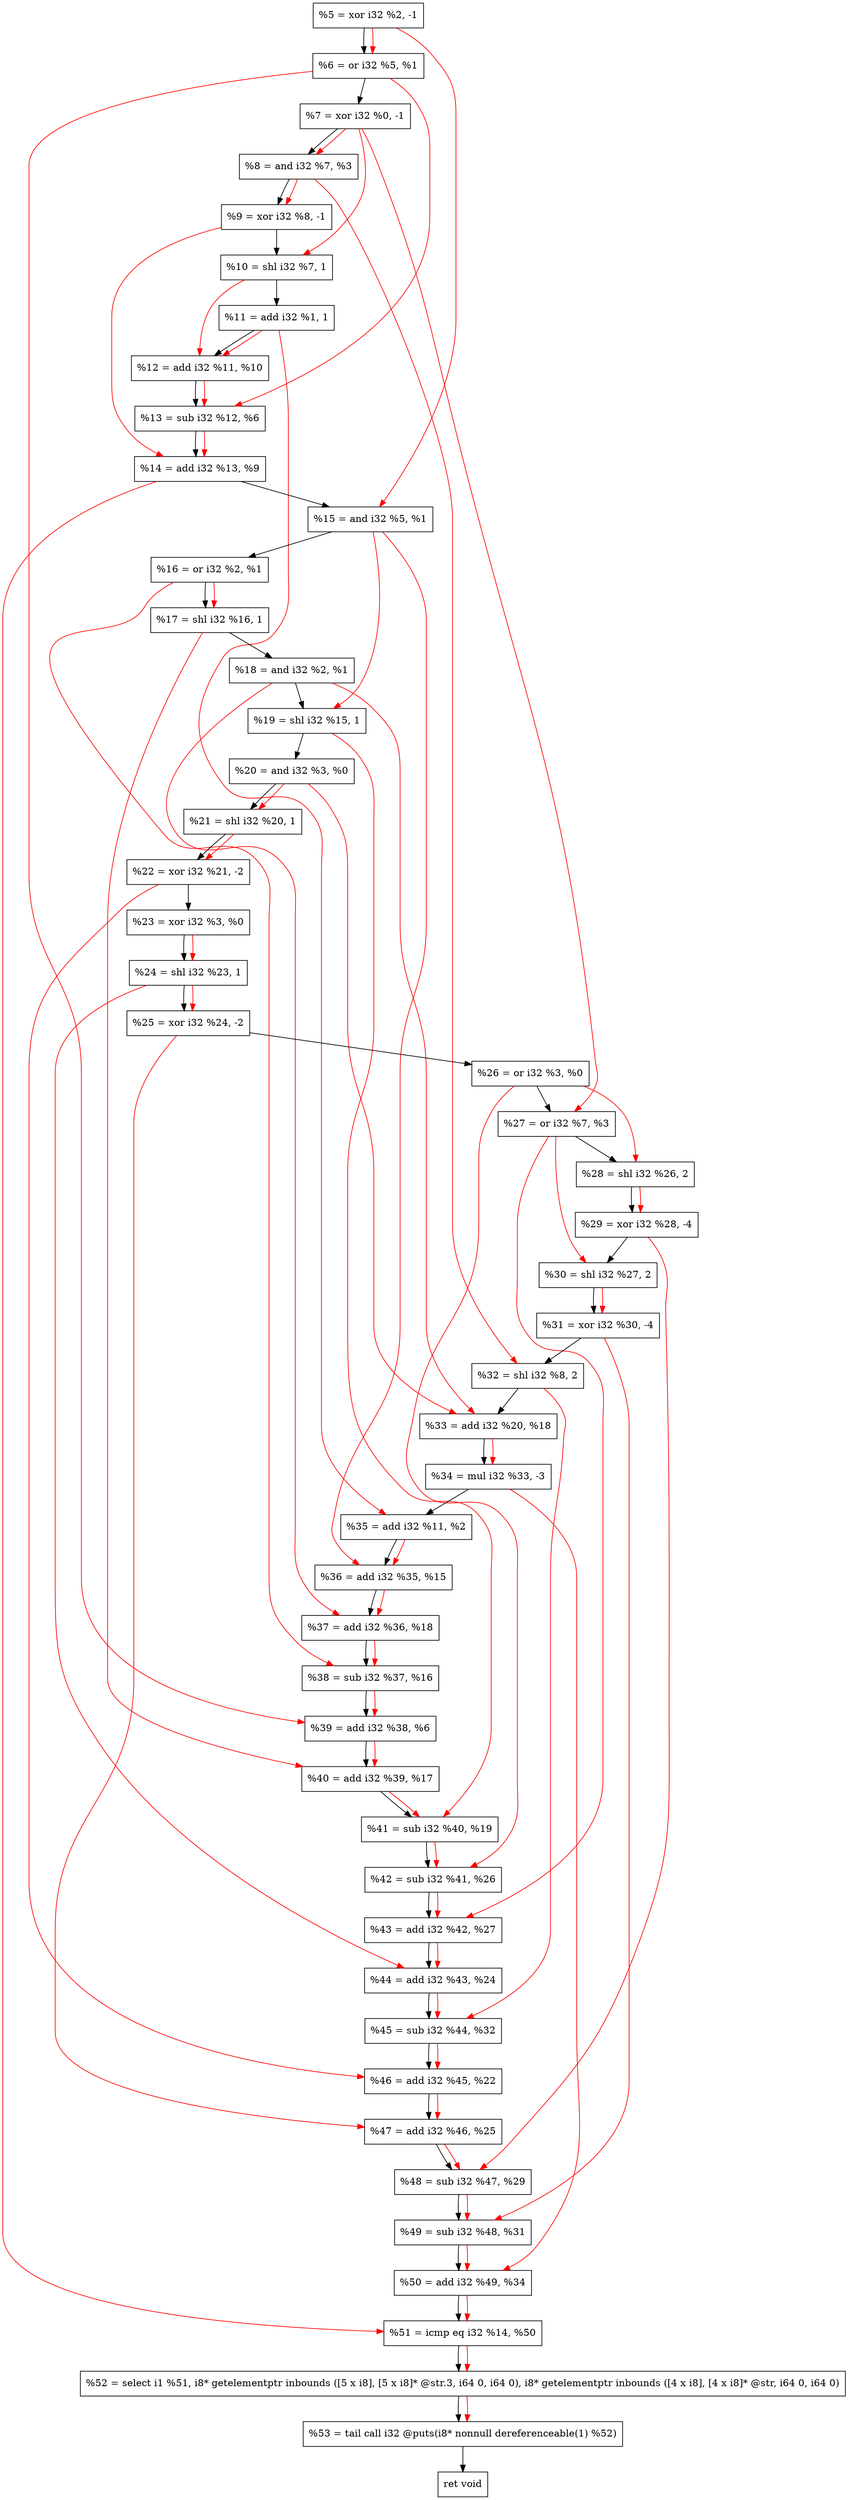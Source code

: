 digraph "DFG for'crackme' function" {
	Node0x1051d50[shape=record, label="  %5 = xor i32 %2, -1"];
	Node0x1051dc0[shape=record, label="  %6 = or i32 %5, %1"];
	Node0x1051e30[shape=record, label="  %7 = xor i32 %0, -1"];
	Node0x1051ea0[shape=record, label="  %8 = and i32 %7, %3"];
	Node0x1051f10[shape=record, label="  %9 = xor i32 %8, -1"];
	Node0x1051fb0[shape=record, label="  %10 = shl i32 %7, 1"];
	Node0x1052020[shape=record, label="  %11 = add i32 %1, 1"];
	Node0x1052090[shape=record, label="  %12 = add i32 %11, %10"];
	Node0x1052100[shape=record, label="  %13 = sub i32 %12, %6"];
	Node0x1052170[shape=record, label="  %14 = add i32 %13, %9"];
	Node0x10521e0[shape=record, label="  %15 = and i32 %5, %1"];
	Node0x1052250[shape=record, label="  %16 = or i32 %2, %1"];
	Node0x10522c0[shape=record, label="  %17 = shl i32 %16, 1"];
	Node0x1052330[shape=record, label="  %18 = and i32 %2, %1"];
	Node0x10523a0[shape=record, label="  %19 = shl i32 %15, 1"];
	Node0x1052410[shape=record, label="  %20 = and i32 %3, %0"];
	Node0x1052480[shape=record, label="  %21 = shl i32 %20, 1"];
	Node0x1052520[shape=record, label="  %22 = xor i32 %21, -2"];
	Node0x1052590[shape=record, label="  %23 = xor i32 %3, %0"];
	Node0x1052600[shape=record, label="  %24 = shl i32 %23, 1"];
	Node0x1052670[shape=record, label="  %25 = xor i32 %24, -2"];
	Node0x10526e0[shape=record, label="  %26 = or i32 %3, %0"];
	Node0x1052750[shape=record, label="  %27 = or i32 %7, %3"];
	Node0x10527f0[shape=record, label="  %28 = shl i32 %26, 2"];
	Node0x1052890[shape=record, label="  %29 = xor i32 %28, -4"];
	Node0x1052900[shape=record, label="  %30 = shl i32 %27, 2"];
	Node0x1052970[shape=record, label="  %31 = xor i32 %30, -4"];
	Node0x10529e0[shape=record, label="  %32 = shl i32 %8, 2"];
	Node0x1052c60[shape=record, label="  %33 = add i32 %20, %18"];
	Node0x1052d00[shape=record, label="  %34 = mul i32 %33, -3"];
	Node0x1052d70[shape=record, label="  %35 = add i32 %11, %2"];
	Node0x1052de0[shape=record, label="  %36 = add i32 %35, %15"];
	Node0x1052e50[shape=record, label="  %37 = add i32 %36, %18"];
	Node0x1052ec0[shape=record, label="  %38 = sub i32 %37, %16"];
	Node0x1052f30[shape=record, label="  %39 = add i32 %38, %6"];
	Node0x1052fa0[shape=record, label="  %40 = add i32 %39, %17"];
	Node0x1053010[shape=record, label="  %41 = sub i32 %40, %19"];
	Node0x1053080[shape=record, label="  %42 = sub i32 %41, %26"];
	Node0x10530f0[shape=record, label="  %43 = add i32 %42, %27"];
	Node0x1053160[shape=record, label="  %44 = add i32 %43, %24"];
	Node0x10531d0[shape=record, label="  %45 = sub i32 %44, %32"];
	Node0x1053240[shape=record, label="  %46 = add i32 %45, %22"];
	Node0x10532b0[shape=record, label="  %47 = add i32 %46, %25"];
	Node0x1053320[shape=record, label="  %48 = sub i32 %47, %29"];
	Node0x1053390[shape=record, label="  %49 = sub i32 %48, %31"];
	Node0x1053400[shape=record, label="  %50 = add i32 %49, %34"];
	Node0x1053470[shape=record, label="  %51 = icmp eq i32 %14, %50"];
	Node0xff2268[shape=record, label="  %52 = select i1 %51, i8* getelementptr inbounds ([5 x i8], [5 x i8]* @str.3, i64 0, i64 0), i8* getelementptr inbounds ([4 x i8], [4 x i8]* @str, i64 0, i64 0)"];
	Node0x1053910[shape=record, label="  %53 = tail call i32 @puts(i8* nonnull dereferenceable(1) %52)"];
	Node0x1053960[shape=record, label="  ret void"];
	Node0x1051d50 -> Node0x1051dc0;
	Node0x1051dc0 -> Node0x1051e30;
	Node0x1051e30 -> Node0x1051ea0;
	Node0x1051ea0 -> Node0x1051f10;
	Node0x1051f10 -> Node0x1051fb0;
	Node0x1051fb0 -> Node0x1052020;
	Node0x1052020 -> Node0x1052090;
	Node0x1052090 -> Node0x1052100;
	Node0x1052100 -> Node0x1052170;
	Node0x1052170 -> Node0x10521e0;
	Node0x10521e0 -> Node0x1052250;
	Node0x1052250 -> Node0x10522c0;
	Node0x10522c0 -> Node0x1052330;
	Node0x1052330 -> Node0x10523a0;
	Node0x10523a0 -> Node0x1052410;
	Node0x1052410 -> Node0x1052480;
	Node0x1052480 -> Node0x1052520;
	Node0x1052520 -> Node0x1052590;
	Node0x1052590 -> Node0x1052600;
	Node0x1052600 -> Node0x1052670;
	Node0x1052670 -> Node0x10526e0;
	Node0x10526e0 -> Node0x1052750;
	Node0x1052750 -> Node0x10527f0;
	Node0x10527f0 -> Node0x1052890;
	Node0x1052890 -> Node0x1052900;
	Node0x1052900 -> Node0x1052970;
	Node0x1052970 -> Node0x10529e0;
	Node0x10529e0 -> Node0x1052c60;
	Node0x1052c60 -> Node0x1052d00;
	Node0x1052d00 -> Node0x1052d70;
	Node0x1052d70 -> Node0x1052de0;
	Node0x1052de0 -> Node0x1052e50;
	Node0x1052e50 -> Node0x1052ec0;
	Node0x1052ec0 -> Node0x1052f30;
	Node0x1052f30 -> Node0x1052fa0;
	Node0x1052fa0 -> Node0x1053010;
	Node0x1053010 -> Node0x1053080;
	Node0x1053080 -> Node0x10530f0;
	Node0x10530f0 -> Node0x1053160;
	Node0x1053160 -> Node0x10531d0;
	Node0x10531d0 -> Node0x1053240;
	Node0x1053240 -> Node0x10532b0;
	Node0x10532b0 -> Node0x1053320;
	Node0x1053320 -> Node0x1053390;
	Node0x1053390 -> Node0x1053400;
	Node0x1053400 -> Node0x1053470;
	Node0x1053470 -> Node0xff2268;
	Node0xff2268 -> Node0x1053910;
	Node0x1053910 -> Node0x1053960;
edge [color=red]
	Node0x1051d50 -> Node0x1051dc0;
	Node0x1051e30 -> Node0x1051ea0;
	Node0x1051ea0 -> Node0x1051f10;
	Node0x1051e30 -> Node0x1051fb0;
	Node0x1052020 -> Node0x1052090;
	Node0x1051fb0 -> Node0x1052090;
	Node0x1052090 -> Node0x1052100;
	Node0x1051dc0 -> Node0x1052100;
	Node0x1052100 -> Node0x1052170;
	Node0x1051f10 -> Node0x1052170;
	Node0x1051d50 -> Node0x10521e0;
	Node0x1052250 -> Node0x10522c0;
	Node0x10521e0 -> Node0x10523a0;
	Node0x1052410 -> Node0x1052480;
	Node0x1052480 -> Node0x1052520;
	Node0x1052590 -> Node0x1052600;
	Node0x1052600 -> Node0x1052670;
	Node0x1051e30 -> Node0x1052750;
	Node0x10526e0 -> Node0x10527f0;
	Node0x10527f0 -> Node0x1052890;
	Node0x1052750 -> Node0x1052900;
	Node0x1052900 -> Node0x1052970;
	Node0x1051ea0 -> Node0x10529e0;
	Node0x1052410 -> Node0x1052c60;
	Node0x1052330 -> Node0x1052c60;
	Node0x1052c60 -> Node0x1052d00;
	Node0x1052020 -> Node0x1052d70;
	Node0x1052d70 -> Node0x1052de0;
	Node0x10521e0 -> Node0x1052de0;
	Node0x1052de0 -> Node0x1052e50;
	Node0x1052330 -> Node0x1052e50;
	Node0x1052e50 -> Node0x1052ec0;
	Node0x1052250 -> Node0x1052ec0;
	Node0x1052ec0 -> Node0x1052f30;
	Node0x1051dc0 -> Node0x1052f30;
	Node0x1052f30 -> Node0x1052fa0;
	Node0x10522c0 -> Node0x1052fa0;
	Node0x1052fa0 -> Node0x1053010;
	Node0x10523a0 -> Node0x1053010;
	Node0x1053010 -> Node0x1053080;
	Node0x10526e0 -> Node0x1053080;
	Node0x1053080 -> Node0x10530f0;
	Node0x1052750 -> Node0x10530f0;
	Node0x10530f0 -> Node0x1053160;
	Node0x1052600 -> Node0x1053160;
	Node0x1053160 -> Node0x10531d0;
	Node0x10529e0 -> Node0x10531d0;
	Node0x10531d0 -> Node0x1053240;
	Node0x1052520 -> Node0x1053240;
	Node0x1053240 -> Node0x10532b0;
	Node0x1052670 -> Node0x10532b0;
	Node0x10532b0 -> Node0x1053320;
	Node0x1052890 -> Node0x1053320;
	Node0x1053320 -> Node0x1053390;
	Node0x1052970 -> Node0x1053390;
	Node0x1053390 -> Node0x1053400;
	Node0x1052d00 -> Node0x1053400;
	Node0x1052170 -> Node0x1053470;
	Node0x1053400 -> Node0x1053470;
	Node0x1053470 -> Node0xff2268;
	Node0xff2268 -> Node0x1053910;
}
